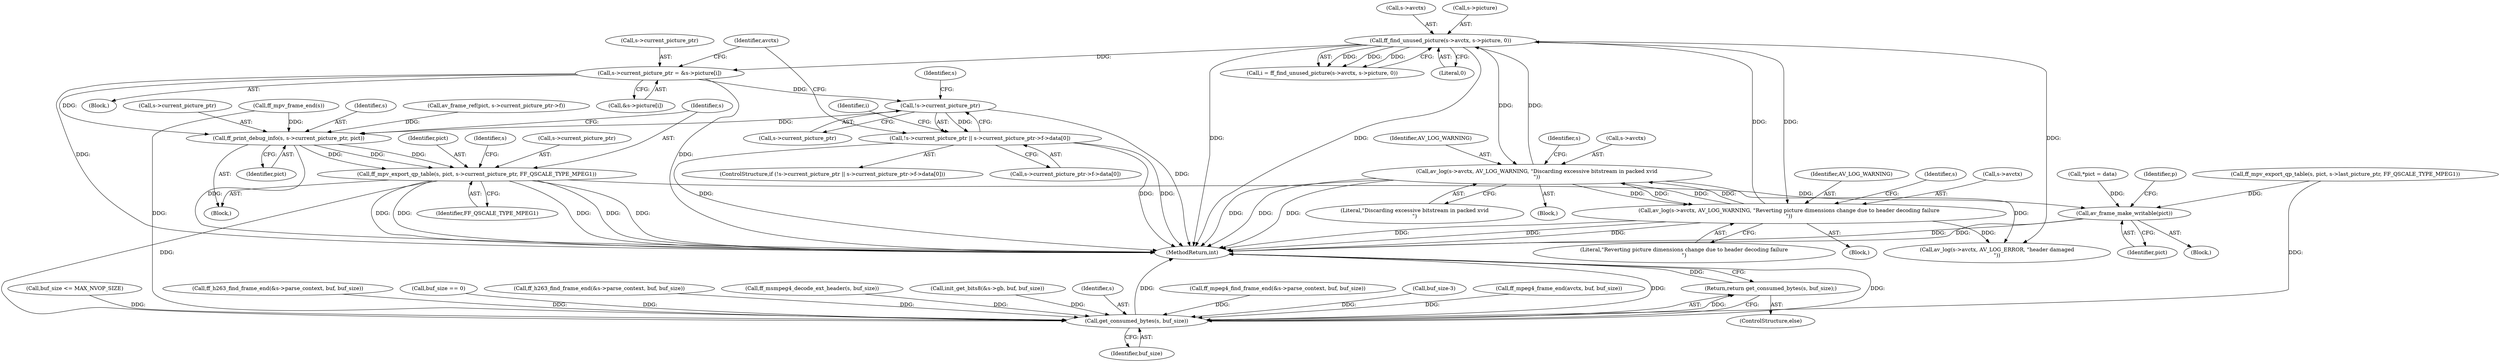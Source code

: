 digraph "0_FFmpeg_bd27a9364ca274ca97f1df6d984e88a0700fb235_0@array" {
"1000632" [label="(Call,s->current_picture_ptr = &s->picture[i])"];
"1000618" [label="(Call,ff_find_unused_picture(s->avctx, s->picture, 0))"];
"1000333" [label="(Call,av_log(s->avctx, AV_LOG_WARNING, \"Discarding excessive bitstream in packed xvid\n\"))"];
"1000537" [label="(Call,av_log(s->avctx, AV_LOG_WARNING, \"Reverting picture dimensions change due to header decoding failure\n\"))"];
"1000601" [label="(Call,!s->current_picture_ptr)"];
"1000600" [label="(Call,!s->current_picture_ptr || s->current_picture_ptr->f->data[0])"];
"1001286" [label="(Call,ff_print_debug_info(s, s->current_picture_ptr, pict))"];
"1001292" [label="(Call,ff_mpv_export_qp_table(s, pict, s->current_picture_ptr, FF_QSCALE_TYPE_MPEG1))"];
"1001365" [label="(Call,av_frame_make_writable(pict))"];
"1001471" [label="(Call,get_consumed_bytes(s, buf_size))"];
"1001470" [label="(Return,return get_consumed_bytes(s, buf_size);)"];
"1000140" [label="(Call,*pict = data)"];
"1000341" [label="(Identifier,s)"];
"1001365" [label="(Call,av_frame_make_writable(pict))"];
"1001361" [label="(Block,)"];
"1001287" [label="(Identifier,s)"];
"1000636" [label="(Call,&s->picture[i])"];
"1000632" [label="(Call,s->current_picture_ptr = &s->picture[i])"];
"1000537" [label="(Call,av_log(s->avctx, AV_LOG_WARNING, \"Reverting picture dimensions change due to header decoding failure\n\"))"];
"1000599" [label="(ControlStructure,if (!s->current_picture_ptr || s->current_picture_ptr->f->data[0]))"];
"1000354" [label="(Call,buf_size <= MAX_NVOP_SIZE)"];
"1001325" [label="(Call,ff_mpv_export_qp_table(s, pict, s->last_picture_ptr, FF_QSCALE_TYPE_MPEG1))"];
"1000570" [label="(Call,av_log(s->avctx, AV_LOG_ERROR, \"header damaged\n\"))"];
"1001291" [label="(Identifier,pict)"];
"1000617" [label="(Identifier,i)"];
"1000536" [label="(Block,)"];
"1001473" [label="(Identifier,buf_size)"];
"1000644" [label="(Identifier,avctx)"];
"1001471" [label="(Call,get_consumed_bytes(s, buf_size))"];
"1000338" [label="(Literal,\"Discarding excessive bitstream in packed xvid\n\")"];
"1000605" [label="(Call,s->current_picture_ptr->f->data[0])"];
"1000541" [label="(Identifier,AV_LOG_WARNING)"];
"1001292" [label="(Call,ff_mpv_export_qp_table(s, pict, s->current_picture_ptr, FF_QSCALE_TYPE_MPEG1))"];
"1001271" [label="(Block,)"];
"1000243" [label="(Call,ff_h263_find_frame_end(&s->parse_context, buf, buf_size))"];
"1000609" [label="(Identifier,s)"];
"1000144" [label="(Call,buf_size == 0)"];
"1001474" [label="(MethodReturn,int)"];
"1000616" [label="(Call,i = ff_find_unused_picture(s->avctx, s->picture, 0))"];
"1000224" [label="(Call,ff_h263_find_frame_end(&s->parse_context, buf, buf_size))"];
"1001294" [label="(Identifier,pict)"];
"1001276" [label="(Call,av_frame_ref(pict, s->current_picture_ptr->f))"];
"1001470" [label="(Return,return get_consumed_bytes(s, buf_size);)"];
"1000618" [label="(Call,ff_find_unused_picture(s->avctx, s->picture, 0))"];
"1000614" [label="(Block,)"];
"1001159" [label="(Call,ff_msmpeg4_decode_ext_header(s, buf_size))"];
"1000633" [label="(Call,s->current_picture_ptr)"];
"1000625" [label="(Literal,0)"];
"1000545" [label="(Identifier,s)"];
"1000373" [label="(Call,init_get_bits8(&s->gb, buf, buf_size))"];
"1001288" [label="(Call,s->current_picture_ptr)"];
"1000542" [label="(Literal,\"Reverting picture dimensions change due to header decoding failure\n\")"];
"1001472" [label="(Identifier,s)"];
"1001286" [label="(Call,ff_print_debug_info(s, s->current_picture_ptr, pict))"];
"1000602" [label="(Call,s->current_picture_ptr)"];
"1000600" [label="(Call,!s->current_picture_ptr || s->current_picture_ptr->f->data[0])"];
"1001208" [label="(Call,ff_mpv_frame_end(s))"];
"1001298" [label="(Identifier,FF_QSCALE_TYPE_MPEG1)"];
"1001335" [label="(Identifier,s)"];
"1000619" [label="(Call,s->avctx)"];
"1000622" [label="(Call,s->picture)"];
"1000334" [label="(Call,s->avctx)"];
"1001295" [label="(Call,s->current_picture_ptr)"];
"1001469" [label="(ControlStructure,else)"];
"1000205" [label="(Call,ff_mpeg4_find_frame_end(&s->parse_context, buf, buf_size))"];
"1001369" [label="(Identifier,p)"];
"1001293" [label="(Identifier,s)"];
"1000295" [label="(Call,buf_size-3)"];
"1000337" [label="(Identifier,AV_LOG_WARNING)"];
"1000601" [label="(Call,!s->current_picture_ptr)"];
"1001366" [label="(Identifier,pict)"];
"1000333" [label="(Call,av_log(s->avctx, AV_LOG_WARNING, \"Discarding excessive bitstream in packed xvid\n\"))"];
"1001218" [label="(Call,ff_mpeg4_frame_end(avctx, buf, buf_size))"];
"1000332" [label="(Block,)"];
"1000538" [label="(Call,s->avctx)"];
"1000632" -> "1000614"  [label="AST: "];
"1000632" -> "1000636"  [label="CFG: "];
"1000633" -> "1000632"  [label="AST: "];
"1000636" -> "1000632"  [label="AST: "];
"1000644" -> "1000632"  [label="CFG: "];
"1000632" -> "1001474"  [label="DDG: "];
"1000632" -> "1001474"  [label="DDG: "];
"1000632" -> "1000601"  [label="DDG: "];
"1000618" -> "1000632"  [label="DDG: "];
"1000632" -> "1001286"  [label="DDG: "];
"1000618" -> "1000616"  [label="AST: "];
"1000618" -> "1000625"  [label="CFG: "];
"1000619" -> "1000618"  [label="AST: "];
"1000622" -> "1000618"  [label="AST: "];
"1000625" -> "1000618"  [label="AST: "];
"1000616" -> "1000618"  [label="CFG: "];
"1000618" -> "1001474"  [label="DDG: "];
"1000618" -> "1001474"  [label="DDG: "];
"1000618" -> "1000333"  [label="DDG: "];
"1000618" -> "1000537"  [label="DDG: "];
"1000618" -> "1000570"  [label="DDG: "];
"1000618" -> "1000616"  [label="DDG: "];
"1000618" -> "1000616"  [label="DDG: "];
"1000618" -> "1000616"  [label="DDG: "];
"1000333" -> "1000618"  [label="DDG: "];
"1000537" -> "1000618"  [label="DDG: "];
"1000333" -> "1000332"  [label="AST: "];
"1000333" -> "1000338"  [label="CFG: "];
"1000334" -> "1000333"  [label="AST: "];
"1000337" -> "1000333"  [label="AST: "];
"1000338" -> "1000333"  [label="AST: "];
"1000341" -> "1000333"  [label="CFG: "];
"1000333" -> "1001474"  [label="DDG: "];
"1000333" -> "1001474"  [label="DDG: "];
"1000333" -> "1001474"  [label="DDG: "];
"1000537" -> "1000333"  [label="DDG: "];
"1000537" -> "1000333"  [label="DDG: "];
"1000333" -> "1000537"  [label="DDG: "];
"1000333" -> "1000537"  [label="DDG: "];
"1000333" -> "1000570"  [label="DDG: "];
"1000537" -> "1000536"  [label="AST: "];
"1000537" -> "1000542"  [label="CFG: "];
"1000538" -> "1000537"  [label="AST: "];
"1000541" -> "1000537"  [label="AST: "];
"1000542" -> "1000537"  [label="AST: "];
"1000545" -> "1000537"  [label="CFG: "];
"1000537" -> "1001474"  [label="DDG: "];
"1000537" -> "1001474"  [label="DDG: "];
"1000537" -> "1001474"  [label="DDG: "];
"1000537" -> "1000570"  [label="DDG: "];
"1000601" -> "1000600"  [label="AST: "];
"1000601" -> "1000602"  [label="CFG: "];
"1000602" -> "1000601"  [label="AST: "];
"1000609" -> "1000601"  [label="CFG: "];
"1000600" -> "1000601"  [label="CFG: "];
"1000601" -> "1001474"  [label="DDG: "];
"1000601" -> "1000600"  [label="DDG: "];
"1000601" -> "1001286"  [label="DDG: "];
"1000600" -> "1000599"  [label="AST: "];
"1000600" -> "1000605"  [label="CFG: "];
"1000605" -> "1000600"  [label="AST: "];
"1000617" -> "1000600"  [label="CFG: "];
"1000644" -> "1000600"  [label="CFG: "];
"1000600" -> "1001474"  [label="DDG: "];
"1000600" -> "1001474"  [label="DDG: "];
"1000600" -> "1001474"  [label="DDG: "];
"1001286" -> "1001271"  [label="AST: "];
"1001286" -> "1001291"  [label="CFG: "];
"1001287" -> "1001286"  [label="AST: "];
"1001288" -> "1001286"  [label="AST: "];
"1001291" -> "1001286"  [label="AST: "];
"1001293" -> "1001286"  [label="CFG: "];
"1001286" -> "1001474"  [label="DDG: "];
"1001208" -> "1001286"  [label="DDG: "];
"1001276" -> "1001286"  [label="DDG: "];
"1001286" -> "1001292"  [label="DDG: "];
"1001286" -> "1001292"  [label="DDG: "];
"1001286" -> "1001292"  [label="DDG: "];
"1001292" -> "1001271"  [label="AST: "];
"1001292" -> "1001298"  [label="CFG: "];
"1001293" -> "1001292"  [label="AST: "];
"1001294" -> "1001292"  [label="AST: "];
"1001295" -> "1001292"  [label="AST: "];
"1001298" -> "1001292"  [label="AST: "];
"1001335" -> "1001292"  [label="CFG: "];
"1001292" -> "1001474"  [label="DDG: "];
"1001292" -> "1001474"  [label="DDG: "];
"1001292" -> "1001474"  [label="DDG: "];
"1001292" -> "1001474"  [label="DDG: "];
"1001292" -> "1001474"  [label="DDG: "];
"1001292" -> "1001365"  [label="DDG: "];
"1001292" -> "1001471"  [label="DDG: "];
"1001365" -> "1001361"  [label="AST: "];
"1001365" -> "1001366"  [label="CFG: "];
"1001366" -> "1001365"  [label="AST: "];
"1001369" -> "1001365"  [label="CFG: "];
"1001365" -> "1001474"  [label="DDG: "];
"1001365" -> "1001474"  [label="DDG: "];
"1000140" -> "1001365"  [label="DDG: "];
"1001325" -> "1001365"  [label="DDG: "];
"1001471" -> "1001470"  [label="AST: "];
"1001471" -> "1001473"  [label="CFG: "];
"1001472" -> "1001471"  [label="AST: "];
"1001473" -> "1001471"  [label="AST: "];
"1001470" -> "1001471"  [label="CFG: "];
"1001471" -> "1001474"  [label="DDG: "];
"1001471" -> "1001474"  [label="DDG: "];
"1001471" -> "1001474"  [label="DDG: "];
"1001471" -> "1001470"  [label="DDG: "];
"1001208" -> "1001471"  [label="DDG: "];
"1001325" -> "1001471"  [label="DDG: "];
"1001218" -> "1001471"  [label="DDG: "];
"1000295" -> "1001471"  [label="DDG: "];
"1000373" -> "1001471"  [label="DDG: "];
"1001159" -> "1001471"  [label="DDG: "];
"1000205" -> "1001471"  [label="DDG: "];
"1000354" -> "1001471"  [label="DDG: "];
"1000243" -> "1001471"  [label="DDG: "];
"1000224" -> "1001471"  [label="DDG: "];
"1000144" -> "1001471"  [label="DDG: "];
"1001470" -> "1001469"  [label="AST: "];
"1001474" -> "1001470"  [label="CFG: "];
"1001470" -> "1001474"  [label="DDG: "];
}
